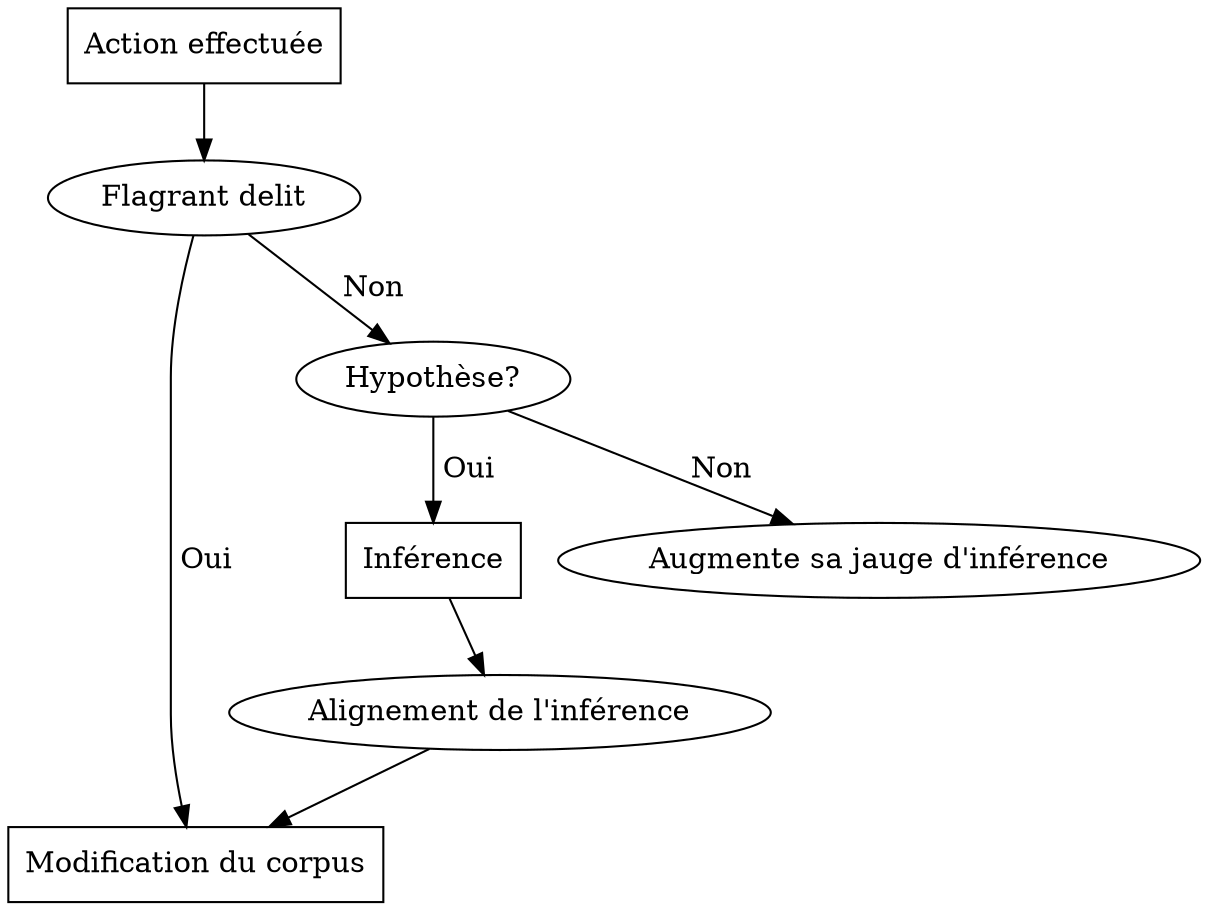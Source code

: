 digraph G {
  A[label="Action effectuée", shape="rect"]
  B[label="Flagrant delit"]
  C[label="Modification du corpus", shape="rect"];
  D[label="Inférence", shape="rect"];
  E[label="Alignement de l'inférence"];
  F[label="Hypothèse?"];
  G[label="Augmente sa jauge d'inférence"];
  A -> B;
  B -> C [label=" Oui"];
  B -> F [label=" Non"];
  D -> E;
  E -> C;
  F -> D [label=" Oui"];
  F -> G [label=" Non"];  
}